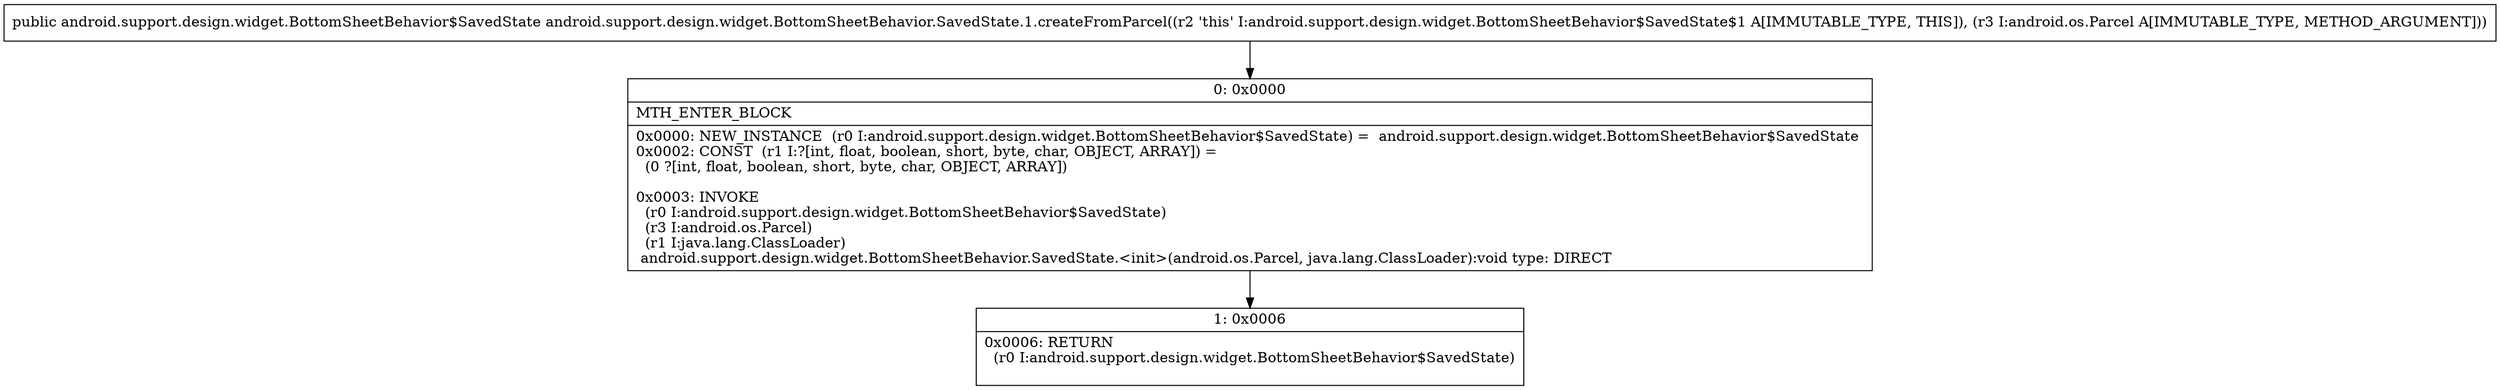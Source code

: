 digraph "CFG forandroid.support.design.widget.BottomSheetBehavior.SavedState.1.createFromParcel(Landroid\/os\/Parcel;)Landroid\/support\/design\/widget\/BottomSheetBehavior$SavedState;" {
Node_0 [shape=record,label="{0\:\ 0x0000|MTH_ENTER_BLOCK\l|0x0000: NEW_INSTANCE  (r0 I:android.support.design.widget.BottomSheetBehavior$SavedState) =  android.support.design.widget.BottomSheetBehavior$SavedState \l0x0002: CONST  (r1 I:?[int, float, boolean, short, byte, char, OBJECT, ARRAY]) = \l  (0 ?[int, float, boolean, short, byte, char, OBJECT, ARRAY])\l \l0x0003: INVOKE  \l  (r0 I:android.support.design.widget.BottomSheetBehavior$SavedState)\l  (r3 I:android.os.Parcel)\l  (r1 I:java.lang.ClassLoader)\l android.support.design.widget.BottomSheetBehavior.SavedState.\<init\>(android.os.Parcel, java.lang.ClassLoader):void type: DIRECT \l}"];
Node_1 [shape=record,label="{1\:\ 0x0006|0x0006: RETURN  \l  (r0 I:android.support.design.widget.BottomSheetBehavior$SavedState)\l \l}"];
MethodNode[shape=record,label="{public android.support.design.widget.BottomSheetBehavior$SavedState android.support.design.widget.BottomSheetBehavior.SavedState.1.createFromParcel((r2 'this' I:android.support.design.widget.BottomSheetBehavior$SavedState$1 A[IMMUTABLE_TYPE, THIS]), (r3 I:android.os.Parcel A[IMMUTABLE_TYPE, METHOD_ARGUMENT])) }"];
MethodNode -> Node_0;
Node_0 -> Node_1;
}

